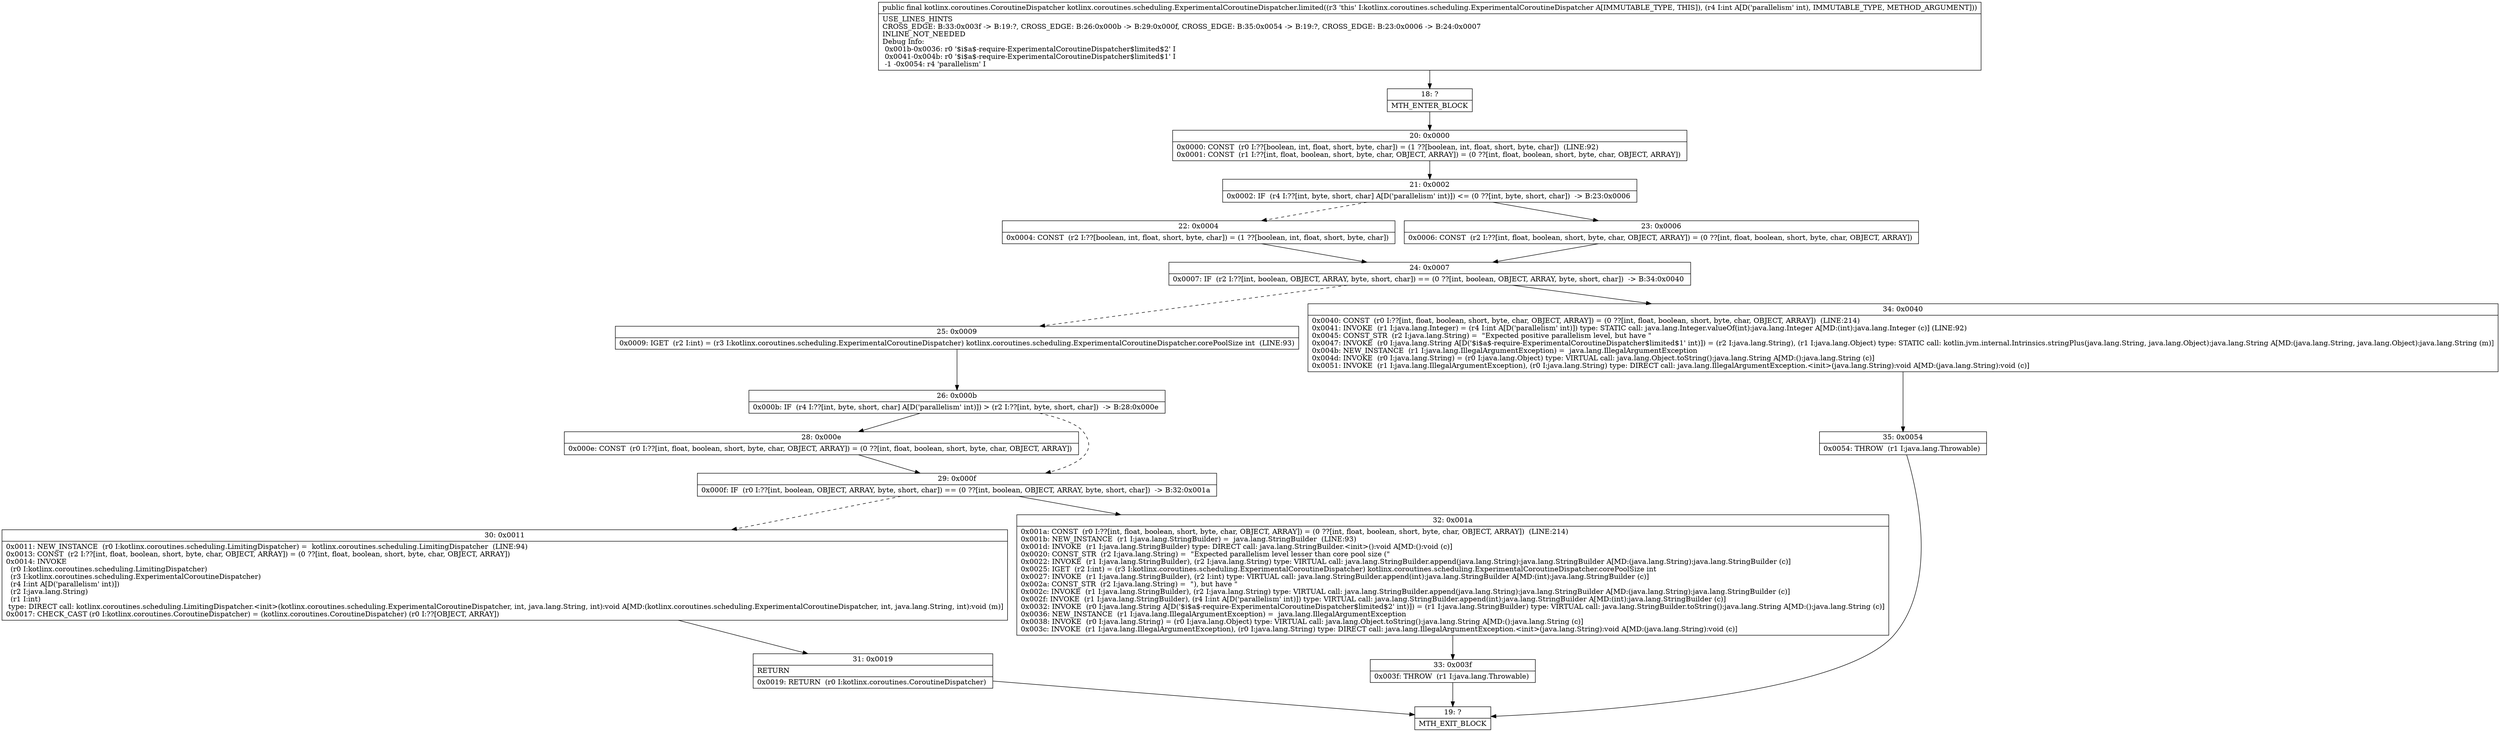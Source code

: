 digraph "CFG forkotlinx.coroutines.scheduling.ExperimentalCoroutineDispatcher.limited(I)Lkotlinx\/coroutines\/CoroutineDispatcher;" {
Node_18 [shape=record,label="{18\:\ ?|MTH_ENTER_BLOCK\l}"];
Node_20 [shape=record,label="{20\:\ 0x0000|0x0000: CONST  (r0 I:??[boolean, int, float, short, byte, char]) = (1 ??[boolean, int, float, short, byte, char])  (LINE:92)\l0x0001: CONST  (r1 I:??[int, float, boolean, short, byte, char, OBJECT, ARRAY]) = (0 ??[int, float, boolean, short, byte, char, OBJECT, ARRAY]) \l}"];
Node_21 [shape=record,label="{21\:\ 0x0002|0x0002: IF  (r4 I:??[int, byte, short, char] A[D('parallelism' int)]) \<= (0 ??[int, byte, short, char])  \-\> B:23:0x0006 \l}"];
Node_22 [shape=record,label="{22\:\ 0x0004|0x0004: CONST  (r2 I:??[boolean, int, float, short, byte, char]) = (1 ??[boolean, int, float, short, byte, char]) \l}"];
Node_24 [shape=record,label="{24\:\ 0x0007|0x0007: IF  (r2 I:??[int, boolean, OBJECT, ARRAY, byte, short, char]) == (0 ??[int, boolean, OBJECT, ARRAY, byte, short, char])  \-\> B:34:0x0040 \l}"];
Node_25 [shape=record,label="{25\:\ 0x0009|0x0009: IGET  (r2 I:int) = (r3 I:kotlinx.coroutines.scheduling.ExperimentalCoroutineDispatcher) kotlinx.coroutines.scheduling.ExperimentalCoroutineDispatcher.corePoolSize int  (LINE:93)\l}"];
Node_26 [shape=record,label="{26\:\ 0x000b|0x000b: IF  (r4 I:??[int, byte, short, char] A[D('parallelism' int)]) \> (r2 I:??[int, byte, short, char])  \-\> B:28:0x000e \l}"];
Node_28 [shape=record,label="{28\:\ 0x000e|0x000e: CONST  (r0 I:??[int, float, boolean, short, byte, char, OBJECT, ARRAY]) = (0 ??[int, float, boolean, short, byte, char, OBJECT, ARRAY]) \l}"];
Node_29 [shape=record,label="{29\:\ 0x000f|0x000f: IF  (r0 I:??[int, boolean, OBJECT, ARRAY, byte, short, char]) == (0 ??[int, boolean, OBJECT, ARRAY, byte, short, char])  \-\> B:32:0x001a \l}"];
Node_30 [shape=record,label="{30\:\ 0x0011|0x0011: NEW_INSTANCE  (r0 I:kotlinx.coroutines.scheduling.LimitingDispatcher) =  kotlinx.coroutines.scheduling.LimitingDispatcher  (LINE:94)\l0x0013: CONST  (r2 I:??[int, float, boolean, short, byte, char, OBJECT, ARRAY]) = (0 ??[int, float, boolean, short, byte, char, OBJECT, ARRAY]) \l0x0014: INVOKE  \l  (r0 I:kotlinx.coroutines.scheduling.LimitingDispatcher)\l  (r3 I:kotlinx.coroutines.scheduling.ExperimentalCoroutineDispatcher)\l  (r4 I:int A[D('parallelism' int)])\l  (r2 I:java.lang.String)\l  (r1 I:int)\l type: DIRECT call: kotlinx.coroutines.scheduling.LimitingDispatcher.\<init\>(kotlinx.coroutines.scheduling.ExperimentalCoroutineDispatcher, int, java.lang.String, int):void A[MD:(kotlinx.coroutines.scheduling.ExperimentalCoroutineDispatcher, int, java.lang.String, int):void (m)]\l0x0017: CHECK_CAST (r0 I:kotlinx.coroutines.CoroutineDispatcher) = (kotlinx.coroutines.CoroutineDispatcher) (r0 I:??[OBJECT, ARRAY]) \l}"];
Node_31 [shape=record,label="{31\:\ 0x0019|RETURN\l|0x0019: RETURN  (r0 I:kotlinx.coroutines.CoroutineDispatcher) \l}"];
Node_19 [shape=record,label="{19\:\ ?|MTH_EXIT_BLOCK\l}"];
Node_32 [shape=record,label="{32\:\ 0x001a|0x001a: CONST  (r0 I:??[int, float, boolean, short, byte, char, OBJECT, ARRAY]) = (0 ??[int, float, boolean, short, byte, char, OBJECT, ARRAY])  (LINE:214)\l0x001b: NEW_INSTANCE  (r1 I:java.lang.StringBuilder) =  java.lang.StringBuilder  (LINE:93)\l0x001d: INVOKE  (r1 I:java.lang.StringBuilder) type: DIRECT call: java.lang.StringBuilder.\<init\>():void A[MD:():void (c)]\l0x0020: CONST_STR  (r2 I:java.lang.String) =  \"Expected parallelism level lesser than core pool size (\" \l0x0022: INVOKE  (r1 I:java.lang.StringBuilder), (r2 I:java.lang.String) type: VIRTUAL call: java.lang.StringBuilder.append(java.lang.String):java.lang.StringBuilder A[MD:(java.lang.String):java.lang.StringBuilder (c)]\l0x0025: IGET  (r2 I:int) = (r3 I:kotlinx.coroutines.scheduling.ExperimentalCoroutineDispatcher) kotlinx.coroutines.scheduling.ExperimentalCoroutineDispatcher.corePoolSize int \l0x0027: INVOKE  (r1 I:java.lang.StringBuilder), (r2 I:int) type: VIRTUAL call: java.lang.StringBuilder.append(int):java.lang.StringBuilder A[MD:(int):java.lang.StringBuilder (c)]\l0x002a: CONST_STR  (r2 I:java.lang.String) =  \"), but have \" \l0x002c: INVOKE  (r1 I:java.lang.StringBuilder), (r2 I:java.lang.String) type: VIRTUAL call: java.lang.StringBuilder.append(java.lang.String):java.lang.StringBuilder A[MD:(java.lang.String):java.lang.StringBuilder (c)]\l0x002f: INVOKE  (r1 I:java.lang.StringBuilder), (r4 I:int A[D('parallelism' int)]) type: VIRTUAL call: java.lang.StringBuilder.append(int):java.lang.StringBuilder A[MD:(int):java.lang.StringBuilder (c)]\l0x0032: INVOKE  (r0 I:java.lang.String A[D('$i$a$\-require\-ExperimentalCoroutineDispatcher$limited$2' int)]) = (r1 I:java.lang.StringBuilder) type: VIRTUAL call: java.lang.StringBuilder.toString():java.lang.String A[MD:():java.lang.String (c)]\l0x0036: NEW_INSTANCE  (r1 I:java.lang.IllegalArgumentException) =  java.lang.IllegalArgumentException \l0x0038: INVOKE  (r0 I:java.lang.String) = (r0 I:java.lang.Object) type: VIRTUAL call: java.lang.Object.toString():java.lang.String A[MD:():java.lang.String (c)]\l0x003c: INVOKE  (r1 I:java.lang.IllegalArgumentException), (r0 I:java.lang.String) type: DIRECT call: java.lang.IllegalArgumentException.\<init\>(java.lang.String):void A[MD:(java.lang.String):void (c)]\l}"];
Node_33 [shape=record,label="{33\:\ 0x003f|0x003f: THROW  (r1 I:java.lang.Throwable) \l}"];
Node_34 [shape=record,label="{34\:\ 0x0040|0x0040: CONST  (r0 I:??[int, float, boolean, short, byte, char, OBJECT, ARRAY]) = (0 ??[int, float, boolean, short, byte, char, OBJECT, ARRAY])  (LINE:214)\l0x0041: INVOKE  (r1 I:java.lang.Integer) = (r4 I:int A[D('parallelism' int)]) type: STATIC call: java.lang.Integer.valueOf(int):java.lang.Integer A[MD:(int):java.lang.Integer (c)] (LINE:92)\l0x0045: CONST_STR  (r2 I:java.lang.String) =  \"Expected positive parallelism level, but have \" \l0x0047: INVOKE  (r0 I:java.lang.String A[D('$i$a$\-require\-ExperimentalCoroutineDispatcher$limited$1' int)]) = (r2 I:java.lang.String), (r1 I:java.lang.Object) type: STATIC call: kotlin.jvm.internal.Intrinsics.stringPlus(java.lang.String, java.lang.Object):java.lang.String A[MD:(java.lang.String, java.lang.Object):java.lang.String (m)]\l0x004b: NEW_INSTANCE  (r1 I:java.lang.IllegalArgumentException) =  java.lang.IllegalArgumentException \l0x004d: INVOKE  (r0 I:java.lang.String) = (r0 I:java.lang.Object) type: VIRTUAL call: java.lang.Object.toString():java.lang.String A[MD:():java.lang.String (c)]\l0x0051: INVOKE  (r1 I:java.lang.IllegalArgumentException), (r0 I:java.lang.String) type: DIRECT call: java.lang.IllegalArgumentException.\<init\>(java.lang.String):void A[MD:(java.lang.String):void (c)]\l}"];
Node_35 [shape=record,label="{35\:\ 0x0054|0x0054: THROW  (r1 I:java.lang.Throwable) \l}"];
Node_23 [shape=record,label="{23\:\ 0x0006|0x0006: CONST  (r2 I:??[int, float, boolean, short, byte, char, OBJECT, ARRAY]) = (0 ??[int, float, boolean, short, byte, char, OBJECT, ARRAY]) \l}"];
MethodNode[shape=record,label="{public final kotlinx.coroutines.CoroutineDispatcher kotlinx.coroutines.scheduling.ExperimentalCoroutineDispatcher.limited((r3 'this' I:kotlinx.coroutines.scheduling.ExperimentalCoroutineDispatcher A[IMMUTABLE_TYPE, THIS]), (r4 I:int A[D('parallelism' int), IMMUTABLE_TYPE, METHOD_ARGUMENT]))  | USE_LINES_HINTS\lCROSS_EDGE: B:33:0x003f \-\> B:19:?, CROSS_EDGE: B:26:0x000b \-\> B:29:0x000f, CROSS_EDGE: B:35:0x0054 \-\> B:19:?, CROSS_EDGE: B:23:0x0006 \-\> B:24:0x0007\lINLINE_NOT_NEEDED\lDebug Info:\l  0x001b\-0x0036: r0 '$i$a$\-require\-ExperimentalCoroutineDispatcher$limited$2' I\l  0x0041\-0x004b: r0 '$i$a$\-require\-ExperimentalCoroutineDispatcher$limited$1' I\l  \-1 \-0x0054: r4 'parallelism' I\l}"];
MethodNode -> Node_18;Node_18 -> Node_20;
Node_20 -> Node_21;
Node_21 -> Node_22[style=dashed];
Node_21 -> Node_23;
Node_22 -> Node_24;
Node_24 -> Node_25[style=dashed];
Node_24 -> Node_34;
Node_25 -> Node_26;
Node_26 -> Node_28;
Node_26 -> Node_29[style=dashed];
Node_28 -> Node_29;
Node_29 -> Node_30[style=dashed];
Node_29 -> Node_32;
Node_30 -> Node_31;
Node_31 -> Node_19;
Node_32 -> Node_33;
Node_33 -> Node_19;
Node_34 -> Node_35;
Node_35 -> Node_19;
Node_23 -> Node_24;
}


